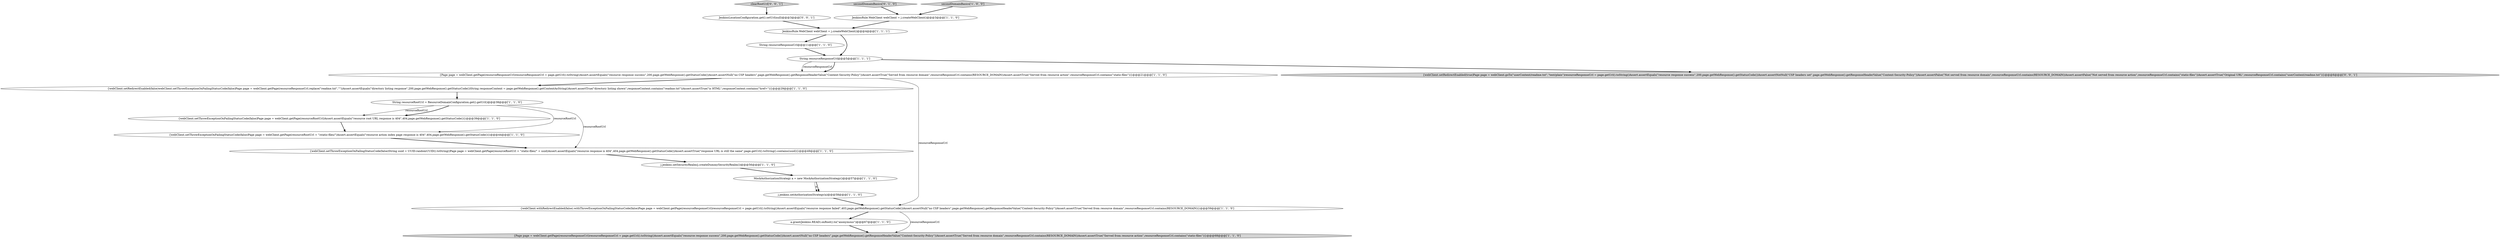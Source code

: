 digraph {
0 [style = filled, label = "a.grant(Jenkins.READ).onRoot().to(\"anonymous\")@@@67@@@['1', '1', '0']", fillcolor = white, shape = ellipse image = "AAA0AAABBB1BBB"];
1 [style = filled, label = "{webClient.setRedirectEnabled(false)webClient.setThrowExceptionOnFailingStatusCode(false)Page page = webClient.getPage(resourceResponseUrl.replace(\"readme.txt\",\"\"))Assert.assertEquals(\"directory listing response\",200,page.getWebResponse().getStatusCode())String responseContent = page.getWebResponse().getContentAsString()Assert.assertTrue(\"directory listing shown\",responseContent.contains(\"readme.txt\"))Assert.assertTrue(\"is HTML\",responseContent.contains(\"href=\"))}@@@29@@@['1', '1', '0']", fillcolor = white, shape = ellipse image = "AAA0AAABBB1BBB"];
19 [style = filled, label = "JenkinsLocationConfiguration.get().setUrl(null)@@@3@@@['0', '0', '1']", fillcolor = white, shape = ellipse image = "AAA0AAABBB3BBB"];
5 [style = filled, label = "String resourceResponseUrl@@@11@@@['1', '1', '0']", fillcolor = white, shape = ellipse image = "AAA0AAABBB1BBB"];
7 [style = filled, label = "MockAuthorizationStrategy a = new MockAuthorizationStrategy()@@@57@@@['1', '1', '0']", fillcolor = white, shape = ellipse image = "AAA0AAABBB1BBB"];
6 [style = filled, label = "{webClient.setThrowExceptionOnFailingStatusCode(false)Page page = webClient.getPage(resourceRootUrl)Assert.assertEquals(\"resource root URL response is 404\",404,page.getWebResponse().getStatusCode())}@@@39@@@['1', '1', '0']", fillcolor = white, shape = ellipse image = "AAA0AAABBB1BBB"];
17 [style = filled, label = "secondDomainBasics['0', '1', '0']", fillcolor = lightgray, shape = diamond image = "AAA0AAABBB2BBB"];
9 [style = filled, label = "j.jenkins.setSecurityRealm(j.createDummySecurityRealm())@@@56@@@['1', '1', '0']", fillcolor = white, shape = ellipse image = "AAA0AAABBB1BBB"];
16 [style = filled, label = "{webClient.withRedirectEnabled(false).withThrowExceptionOnFailingStatusCode(false)Page page = webClient.getPage(resourceResponseUrl)resourceResponseUrl = page.getUrl().toString()Assert.assertEquals(\"resource response failed\",403,page.getWebResponse().getStatusCode())Assert.assertNull(\"no CSP headers\",page.getWebResponse().getResponseHeaderValue(\"Content-Security-Policy\"))Assert.assertTrue(\"Served from resource domain\",resourceResponseUrl.contains(RESOURCE_DOMAIN))}@@@59@@@['1', '1', '0']", fillcolor = white, shape = ellipse image = "AAA0AAABBB1BBB"];
3 [style = filled, label = "JenkinsRule.WebClient webClient = j.createWebClient()@@@4@@@['1', '1', '1']", fillcolor = white, shape = ellipse image = "AAA0AAABBB1BBB"];
18 [style = filled, label = "clearRootUrl['0', '0', '1']", fillcolor = lightgray, shape = diamond image = "AAA0AAABBB3BBB"];
8 [style = filled, label = "{Page page = webClient.getPage(resourceResponseUrl)resourceResponseUrl = page.getUrl().toString()Assert.assertEquals(\"resource response success\",200,page.getWebResponse().getStatusCode())Assert.assertNull(\"no CSP headers\",page.getWebResponse().getResponseHeaderValue(\"Content-Security-Policy\"))Assert.assertTrue(\"Served from resource domain\",resourceResponseUrl.contains(RESOURCE_DOMAIN))Assert.assertTrue(\"Served from resource action\",resourceResponseUrl.contains(\"static-files\"))}@@@68@@@['1', '1', '0']", fillcolor = lightgray, shape = ellipse image = "AAA0AAABBB1BBB"];
4 [style = filled, label = "{Page page = webClient.getPage(resourceResponseUrl)resourceResponseUrl = page.getUrl().toString()Assert.assertEquals(\"resource response success\",200,page.getWebResponse().getStatusCode())Assert.assertNull(\"no CSP headers\",page.getWebResponse().getResponseHeaderValue(\"Content-Security-Policy\"))Assert.assertTrue(\"Served from resource domain\",resourceResponseUrl.contains(RESOURCE_DOMAIN))Assert.assertTrue(\"Served from resource action\",resourceResponseUrl.contains(\"static-files\"))}@@@21@@@['1', '1', '0']", fillcolor = white, shape = ellipse image = "AAA0AAABBB1BBB"];
11 [style = filled, label = "JenkinsRule.WebClient webClient = j.createWebClient()@@@3@@@['1', '1', '0']", fillcolor = white, shape = ellipse image = "AAA0AAABBB1BBB"];
14 [style = filled, label = "String resourceResponseUrl@@@5@@@['1', '1', '1']", fillcolor = white, shape = ellipse image = "AAA0AAABBB1BBB"];
12 [style = filled, label = "String resourceRootUrl = ResourceDomainConfiguration.get().getUrl()@@@38@@@['1', '1', '0']", fillcolor = white, shape = ellipse image = "AAA0AAABBB1BBB"];
15 [style = filled, label = "{webClient.setThrowExceptionOnFailingStatusCode(false)Page page = webClient.getPage(resourceRootUrl + \"/static-files/\")Assert.assertEquals(\"resource action index page response is 404\",404,page.getWebResponse().getStatusCode())}@@@44@@@['1', '1', '0']", fillcolor = white, shape = ellipse image = "AAA0AAABBB1BBB"];
20 [style = filled, label = "{webClient.setRedirectEnabled(true)Page page = webClient.goTo(\"userContent/readme.txt\",\"text/plain\")resourceResponseUrl = page.getUrl().toString()Assert.assertEquals(\"resource response success\",200,page.getWebResponse().getStatusCode())Assert.assertNotNull(\"CSP headers set\",page.getWebResponse().getResponseHeaderValue(\"Content-Security-Policy\"))Assert.assertFalse(\"Not served from resource domain\",resourceResponseUrl.contains(RESOURCE_DOMAIN))Assert.assertFalse(\"Not served from resource action\",resourceResponseUrl.contains(\"static-files\"))Assert.assertTrue(\"Original URL\",resourceResponseUrl.contains(\"userContent/readme.txt\"))}@@@6@@@['0', '0', '1']", fillcolor = lightgray, shape = ellipse image = "AAA0AAABBB3BBB"];
2 [style = filled, label = "j.jenkins.setAuthorizationStrategy(a)@@@58@@@['1', '1', '0']", fillcolor = white, shape = ellipse image = "AAA0AAABBB1BBB"];
10 [style = filled, label = "secondDomainBasics['1', '0', '0']", fillcolor = lightgray, shape = diamond image = "AAA0AAABBB1BBB"];
13 [style = filled, label = "{webClient.setThrowExceptionOnFailingStatusCode(false)String uuid = UUID.randomUUID().toString()Page page = webClient.getPage(resourceRootUrl + \"static-files/\" + uuid)Assert.assertEquals(\"resource response is 404\",404,page.getWebResponse().getStatusCode())Assert.assertTrue(\"response URL is still the same\",page.getUrl().toString().contains(uuid))}@@@49@@@['1', '1', '0']", fillcolor = white, shape = ellipse image = "AAA0AAABBB1BBB"];
19->3 [style = bold, label=""];
11->3 [style = bold, label=""];
5->14 [style = bold, label=""];
3->14 [style = bold, label=""];
6->15 [style = bold, label=""];
7->2 [style = solid, label="a"];
16->8 [style = solid, label="resourceResponseUrl"];
1->12 [style = bold, label=""];
16->0 [style = bold, label=""];
10->11 [style = bold, label=""];
0->8 [style = bold, label=""];
3->5 [style = bold, label=""];
4->1 [style = bold, label=""];
9->7 [style = bold, label=""];
14->4 [style = solid, label="resourceResponseUrl"];
12->13 [style = solid, label="resourceRootUrl"];
12->6 [style = solid, label="resourceRootUrl"];
18->19 [style = bold, label=""];
12->15 [style = solid, label="resourceRootUrl"];
15->13 [style = bold, label=""];
17->11 [style = bold, label=""];
2->16 [style = bold, label=""];
13->9 [style = bold, label=""];
14->4 [style = bold, label=""];
4->16 [style = solid, label="resourceResponseUrl"];
14->20 [style = bold, label=""];
12->6 [style = bold, label=""];
7->2 [style = bold, label=""];
}
